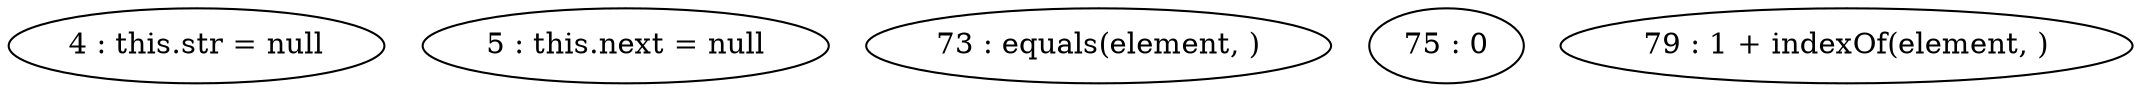 digraph G {
"4 : this.str = null"
"5 : this.next = null"
"73 : equals(element, )"
"75 : 0"
"79 : 1 + indexOf(element, )"
}